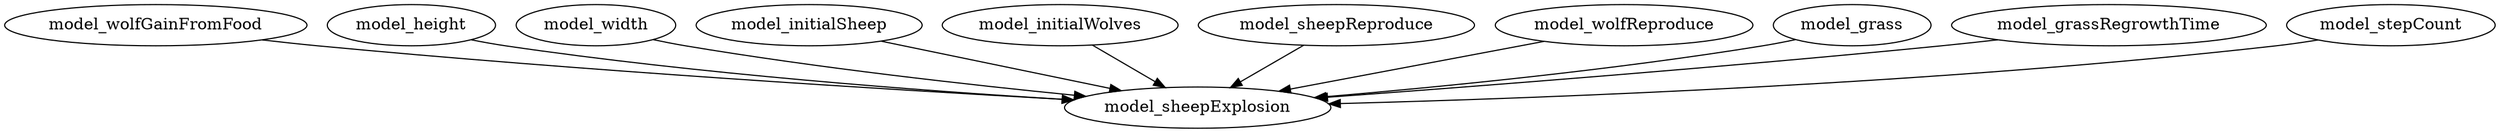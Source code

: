 strict digraph "" {
	model_wolfGainFromFood -> model_sheepExplosion;
	model_height -> model_sheepExplosion;
	model_width -> model_sheepExplosion;
	model_initialSheep -> model_sheepExplosion;
	model_initialWolves -> model_sheepExplosion;
	model_sheepReproduce -> model_sheepExplosion;
	model_wolfReproduce -> model_sheepExplosion;
	model_grass -> model_sheepExplosion;
	model_grassRegrowthTime -> model_sheepExplosion;
	model_stepCount -> model_sheepExplosion;
}
